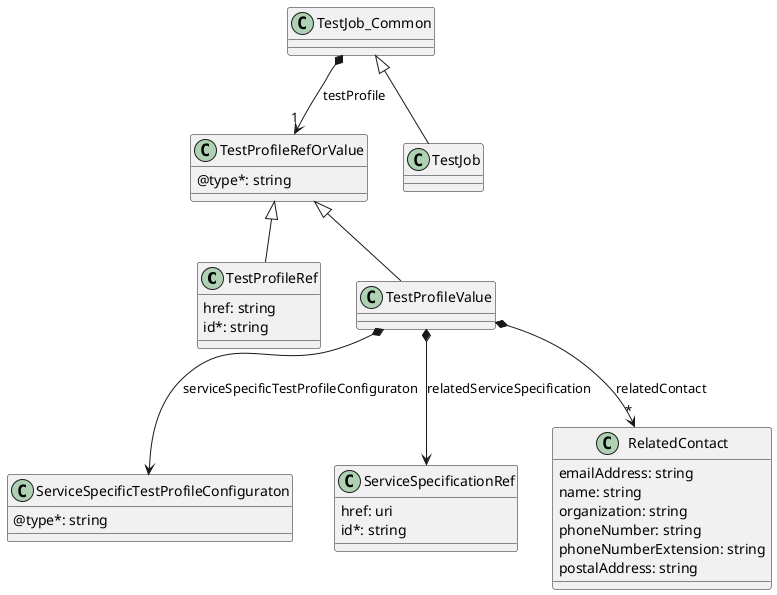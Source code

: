 @startuml testProfileRefOrValue



class TestProfileRef {

    href: string
    id*: string
}
TestProfileRefOrValue <|-- TestProfileRef



class TestProfileRefOrValue {

    @type*: string
}

TestProfileRefOrValue <|-- TestProfileValue

TestProfileValue *--> ServiceSpecificTestProfileConfiguraton : serviceSpecificTestProfileConfiguraton
TestProfileValue *--> ServiceSpecificationRef : relatedServiceSpecification
TestProfileValue *-->"*" RelatedContact : relatedContact


class TestProfileValue {

}

class ServiceSpecificTestProfileConfiguraton {

    @type*: string
}

class ServiceSpecificationRef {

    href: uri
    id*: string
}

class RelatedContact {

    emailAddress: string
    name: string
    organization: string
    phoneNumber: string
    phoneNumberExtension: string
    postalAddress: string
}


class TestJob {}

class TestJob_Common {}

TestJob_Common <|-- TestJob

TestJob_Common *-->"1" TestProfileRefOrValue : testProfile

@enduml